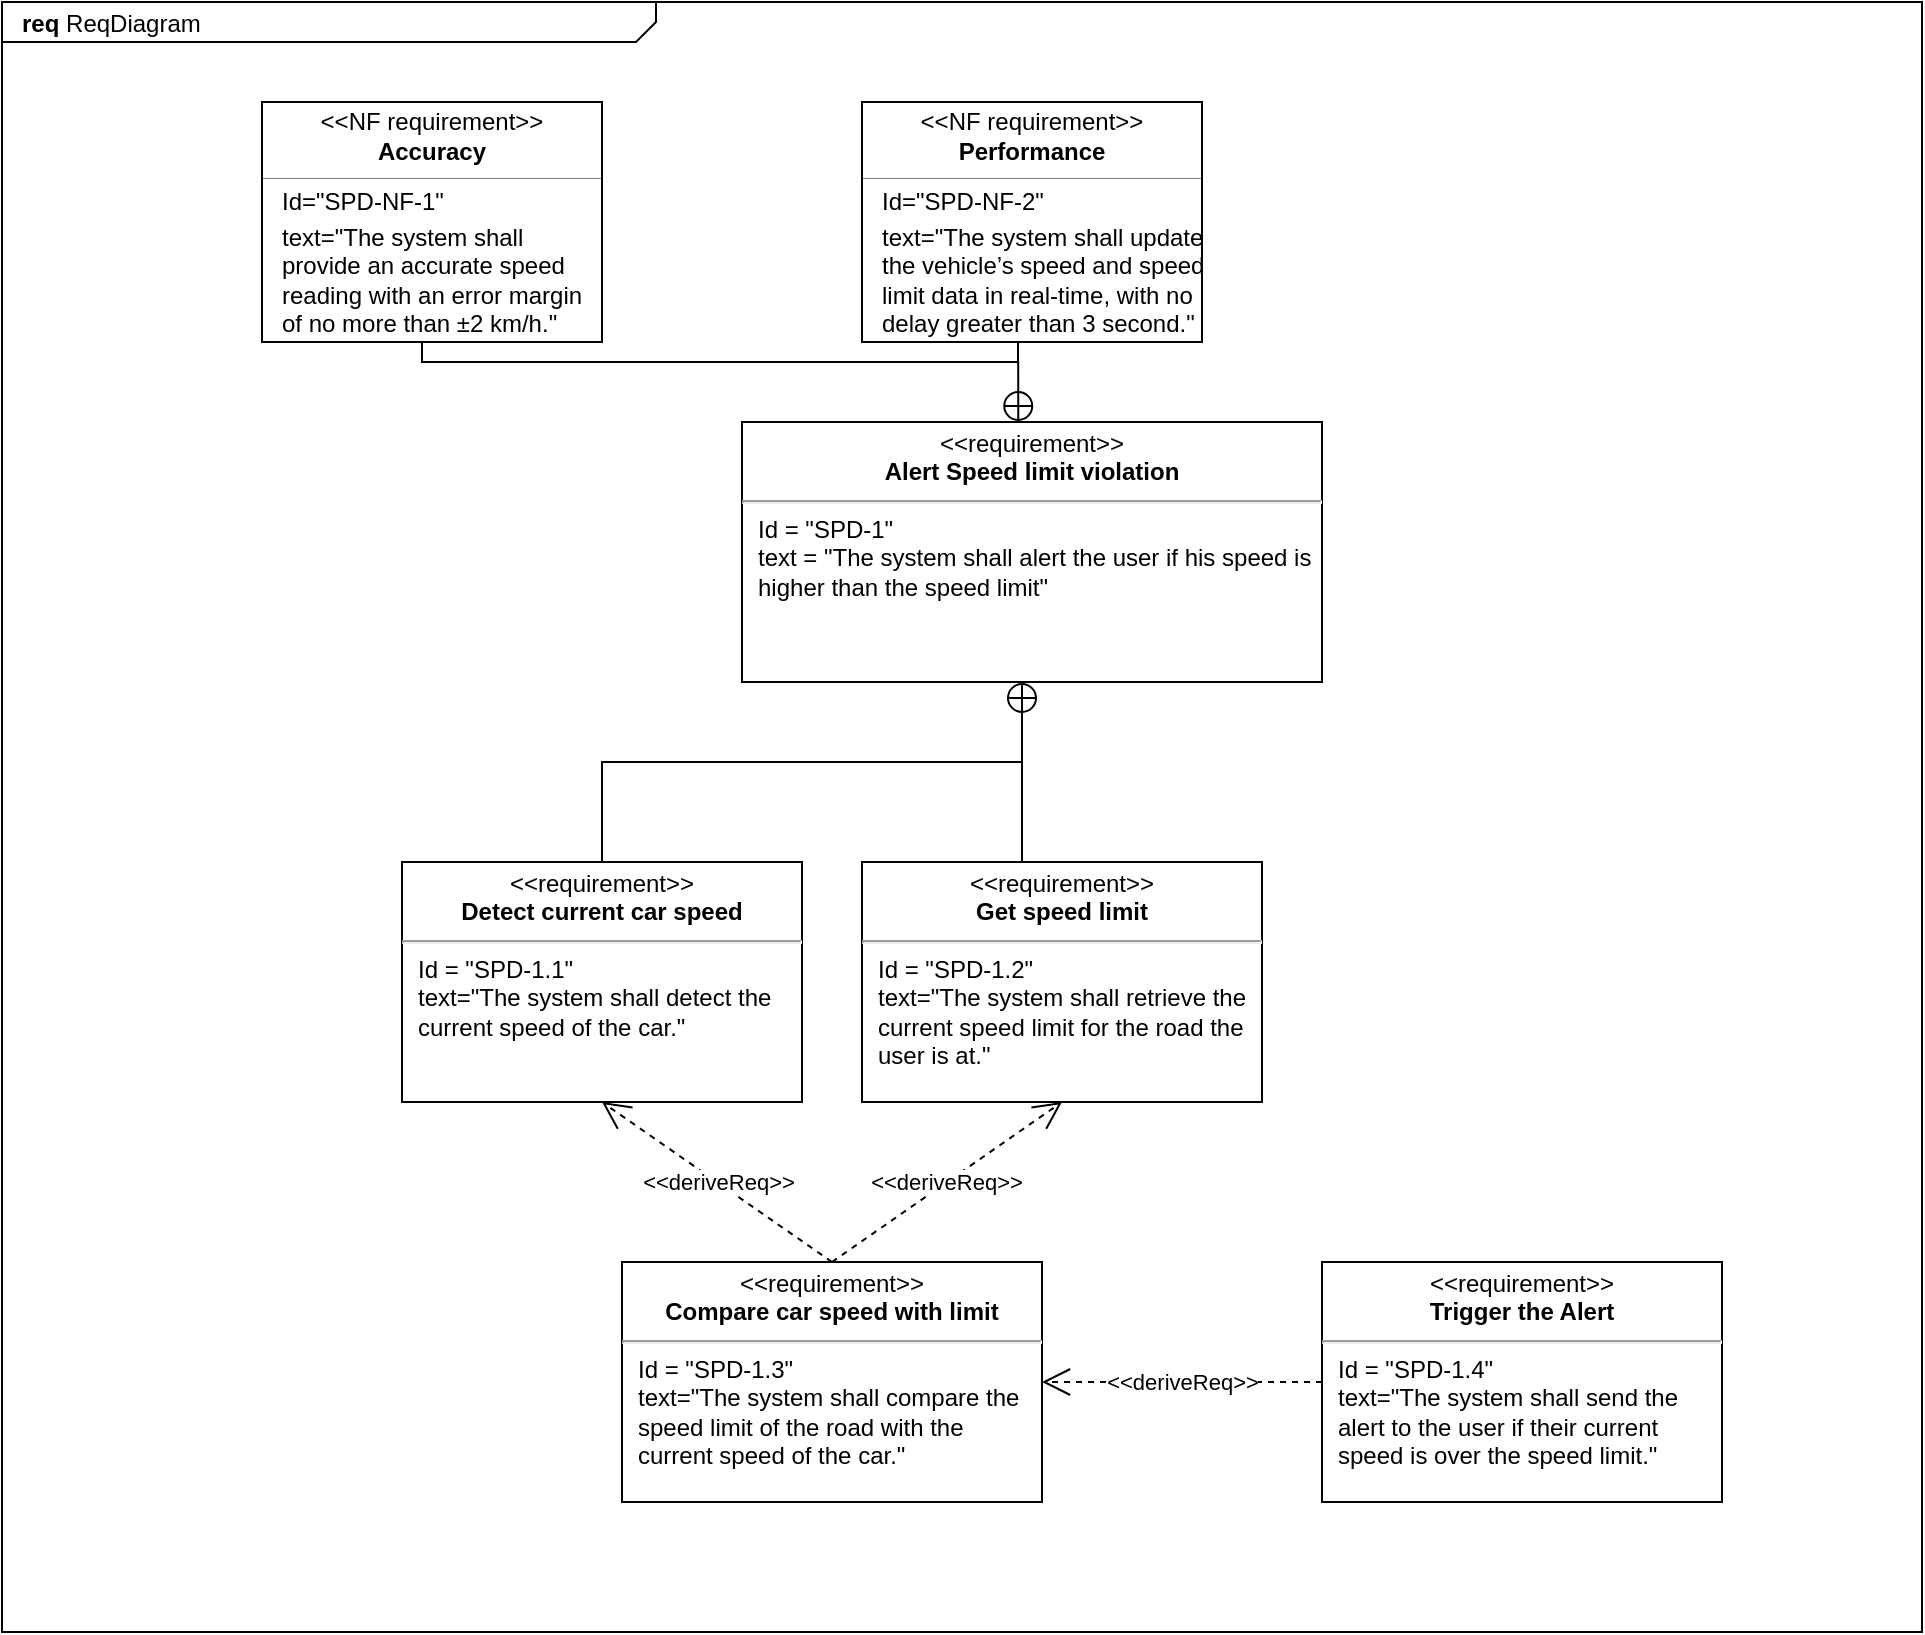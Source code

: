 <mxfile version="26.2.14">
  <diagram name="Page-1" id="929967ad-93f9-6ef4-fab6-5d389245f69c">
    <mxGraphModel dx="1629" dy="900" grid="1" gridSize="10" guides="1" tooltips="1" connect="1" arrows="1" fold="1" page="1" pageScale="1.5" pageWidth="1169" pageHeight="826" background="none" math="0" shadow="0">
      <root>
        <mxCell id="0" style=";html=1;" />
        <mxCell id="1" style=";html=1;" parent="0" />
        <mxCell id="1672d66443f91eb5-1" value="&lt;p style=&quot;margin: 0px ; margin-top: 4px ; margin-left: 10px ; text-align: left&quot;&gt;&lt;b&gt;req&lt;/b&gt;&amp;nbsp;ReqDiagram&lt;/p&gt;" style="html=1;strokeWidth=1;shape=mxgraph.sysml.package;html=1;overflow=fill;whiteSpace=wrap;fillColor=none;gradientColor=none;fontSize=12;align=center;labelX=327.64;" parent="1" vertex="1">
          <mxGeometry x="290" y="130" width="960" height="815" as="geometry" />
        </mxCell>
        <mxCell id="AqPOnKideAfWSkeXZtjB-1" value="&lt;p style=&quot;margin: 0px ; margin-top: 4px ; text-align: center&quot;&gt;&amp;lt;&amp;lt;requirement&amp;gt;&amp;gt;&lt;br&gt;&lt;b&gt;Alert Speed limit violation&lt;/b&gt;&lt;/p&gt;&lt;hr&gt;&lt;p style=&quot;margin: 0px ; margin-left: 8px ; text-align: left&quot;&gt;Id = &quot;SPD-1&quot;&lt;/p&gt;&lt;p style=&quot;margin: 0px ; margin-left: 8px ; text-align: left&quot;&gt;text = &quot;The system shall alert the user if his speed is higher than the speed limit&quot;&lt;/p&gt;" style="shape=rect;html=1;overflow=fill;whiteSpace=wrap;" parent="1" vertex="1">
          <mxGeometry x="660" y="340" width="290" height="130" as="geometry" />
        </mxCell>
        <mxCell id="AqPOnKideAfWSkeXZtjB-2" style="edgeStyle=orthogonalEdgeStyle;rounded=0;html=1;endArrow=circlePlus;endFill=0;jettySize=auto;orthogonalLoop=1;exitX=0.5;exitY=0;exitDx=0;exitDy=0;" parent="1" edge="1">
          <mxGeometry relative="1" as="geometry">
            <Array as="points">
              <mxPoint x="800" y="565" />
            </Array>
            <mxPoint x="807" y="565" as="sourcePoint" />
            <mxPoint x="800" y="470" as="targetPoint" />
          </mxGeometry>
        </mxCell>
        <mxCell id="AqPOnKideAfWSkeXZtjB-4" value="&lt;p style=&quot;margin: 0px ; margin-top: 4px ; text-align: center&quot;&gt;&amp;lt;&amp;lt;requirement&amp;gt;&amp;gt;&lt;br&gt;&lt;b&gt;Detect current car speed&lt;/b&gt;&lt;/p&gt;&lt;hr&gt;&lt;p style=&quot;margin: 0px ; margin-left: 8px ; text-align: left&quot;&gt;Id = &quot;SPD-1.1&quot;&lt;/p&gt;&lt;p style=&quot;margin: 0px ; margin-left: 8px ; text-align: left&quot;&gt;text=&quot;The system shall detect the current speed of the car.&quot;&lt;/p&gt;" style="shape=rect;html=1;overflow=fill;whiteSpace=wrap;" parent="1" vertex="1">
          <mxGeometry x="490" y="560" width="200" height="120" as="geometry" />
        </mxCell>
        <mxCell id="AqPOnKideAfWSkeXZtjB-5" value="&lt;p style=&quot;margin: 0px ; margin-top: 4px ; text-align: center&quot;&gt;&amp;lt;&amp;lt;requirement&amp;gt;&amp;gt;&lt;br&gt;&lt;b&gt;Get speed limit&lt;/b&gt;&lt;/p&gt;&lt;hr&gt;&lt;p style=&quot;margin: 0px ; margin-left: 8px ; text-align: left&quot;&gt;Id = &quot;SPD-1.2&quot;&lt;/p&gt;&lt;p style=&quot;margin: 0px ; margin-left: 8px ; text-align: left&quot;&gt;text=&quot;The system shall retrieve the current speed limit for the road the user is at.&quot;&lt;/p&gt;" style="shape=rect;html=1;overflow=fill;whiteSpace=wrap;" parent="1" vertex="1">
          <mxGeometry x="720" y="560" width="200" height="120" as="geometry" />
        </mxCell>
        <mxCell id="AqPOnKideAfWSkeXZtjB-6" value="&lt;p style=&quot;margin: 0px ; margin-top: 4px ; text-align: center&quot;&gt;&amp;lt;&amp;lt;requirement&amp;gt;&amp;gt;&lt;br&gt;&lt;b&gt;Compare car speed with limit&lt;/b&gt;&lt;/p&gt;&lt;hr&gt;&lt;p style=&quot;margin: 0px ; margin-left: 8px ; text-align: left&quot;&gt;Id = &quot;SPD-1.3&quot;&lt;/p&gt;&lt;p style=&quot;margin: 0px ; margin-left: 8px ; text-align: left&quot;&gt;text=&quot;The system shall compare the speed limit of the road with the current speed of the car.&quot;&lt;/p&gt;" style="shape=rect;html=1;overflow=fill;whiteSpace=wrap;" parent="1" vertex="1">
          <mxGeometry x="600" y="760" width="210" height="120" as="geometry" />
        </mxCell>
        <mxCell id="AqPOnKideAfWSkeXZtjB-7" value="" style="endArrow=none;html=1;rounded=0;exitX=0.5;exitY=0;exitDx=0;exitDy=0;" parent="1" source="AqPOnKideAfWSkeXZtjB-4" edge="1">
          <mxGeometry width="50" height="50" relative="1" as="geometry">
            <mxPoint x="580" y="560" as="sourcePoint" />
            <mxPoint x="800" y="510" as="targetPoint" />
            <Array as="points">
              <mxPoint x="590" y="510" />
            </Array>
          </mxGeometry>
        </mxCell>
        <mxCell id="AqPOnKideAfWSkeXZtjB-13" value="&amp;lt;&amp;lt;deriveReq&amp;gt;&amp;gt;" style="endArrow=open;html=1;edgeStyle=none;endSize=12;dashed=1;rounded=0;entryX=0.5;entryY=1;entryDx=0;entryDy=0;exitX=0.5;exitY=0;exitDx=0;exitDy=0;" parent="1" source="AqPOnKideAfWSkeXZtjB-6" target="AqPOnKideAfWSkeXZtjB-4" edge="1">
          <mxGeometry relative="1" as="geometry">
            <mxPoint x="620" y="510" as="targetPoint" />
            <mxPoint x="620" y="590" as="sourcePoint" />
          </mxGeometry>
        </mxCell>
        <mxCell id="AqPOnKideAfWSkeXZtjB-14" value="&amp;lt;&amp;lt;deriveReq&amp;gt;&amp;gt;" style="endArrow=open;html=1;edgeStyle=none;endSize=12;dashed=1;rounded=0;entryX=0.5;entryY=1;entryDx=0;entryDy=0;exitX=0.5;exitY=0;exitDx=0;exitDy=0;" parent="1" source="AqPOnKideAfWSkeXZtjB-6" target="AqPOnKideAfWSkeXZtjB-5" edge="1">
          <mxGeometry relative="1" as="geometry">
            <mxPoint x="630" y="520" as="targetPoint" />
            <mxPoint x="630" y="600" as="sourcePoint" />
          </mxGeometry>
        </mxCell>
        <mxCell id="AqPOnKideAfWSkeXZtjB-15" value="&lt;p style=&quot;margin: 0px ; margin-top: 4px ; text-align: center&quot;&gt;&amp;lt;&amp;lt;requirement&amp;gt;&amp;gt;&lt;br&gt;&lt;b&gt;Trigger the Alert&lt;/b&gt;&lt;/p&gt;&lt;hr&gt;&lt;p style=&quot;margin: 0px ; margin-left: 8px ; text-align: left&quot;&gt;Id = &quot;SPD-1.4&quot;&lt;/p&gt;&lt;p style=&quot;margin: 0px ; margin-left: 8px ; text-align: left&quot;&gt;text=&quot;The system shall send the alert to the user if their current speed is over the speed limit.&quot;&lt;/p&gt;" style="shape=rect;html=1;overflow=fill;whiteSpace=wrap;" parent="1" vertex="1">
          <mxGeometry x="950" y="760" width="200" height="120" as="geometry" />
        </mxCell>
        <mxCell id="AqPOnKideAfWSkeXZtjB-16" value="&amp;lt;&amp;lt;deriveReq&amp;gt;&amp;gt;" style="endArrow=open;html=1;edgeStyle=none;endSize=12;dashed=1;rounded=0;entryX=1;entryY=0.5;entryDx=0;entryDy=0;exitX=0;exitY=0.5;exitDx=0;exitDy=0;" parent="1" source="AqPOnKideAfWSkeXZtjB-15" target="AqPOnKideAfWSkeXZtjB-6" edge="1">
          <mxGeometry relative="1" as="geometry">
            <mxPoint x="830" y="690" as="targetPoint" />
            <mxPoint x="715" y="770" as="sourcePoint" />
          </mxGeometry>
        </mxCell>
        <mxCell id="AqPOnKideAfWSkeXZtjB-17" value="" style="fontStyle=1;align=center;verticalAlign=middle;childLayout=stackLayout;horizontal=1;horizontalStack=0;resizeParent=1;resizeParentMax=0;resizeLast=0;marginBottom=0;" parent="1" vertex="1">
          <mxGeometry x="720" y="180" width="170" height="120" as="geometry" />
        </mxCell>
        <mxCell id="AqPOnKideAfWSkeXZtjB-18" value="&amp;lt;&amp;lt;NF requirement&amp;gt;&amp;gt;" style="html=1;align=center;spacing=0;verticalAlign=middle;strokeColor=none;fillColor=none;whiteSpace=wrap;spacingTop=3;" parent="AqPOnKideAfWSkeXZtjB-17" vertex="1">
          <mxGeometry width="170" height="16" as="geometry" />
        </mxCell>
        <mxCell id="AqPOnKideAfWSkeXZtjB-19" value="Performance" style="html=1;align=center;spacing=0;verticalAlign=middle;strokeColor=none;fillColor=none;whiteSpace=wrap;fontStyle=1" parent="AqPOnKideAfWSkeXZtjB-17" vertex="1">
          <mxGeometry y="16" width="170" height="18" as="geometry" />
        </mxCell>
        <mxCell id="AqPOnKideAfWSkeXZtjB-20" value="" style="line;strokeWidth=0.25;fillColor=none;align=left;verticalAlign=middle;spacingTop=-1;spacingLeft=3;spacingRight=3;rotatable=0;labelPosition=right;points=[];portConstraint=eastwest;" parent="AqPOnKideAfWSkeXZtjB-17" vertex="1">
          <mxGeometry y="34" width="170" height="8" as="geometry" />
        </mxCell>
        <mxCell id="AqPOnKideAfWSkeXZtjB-21" value="Id=&quot;SPD-NF-2&quot;" style="html=1;align=left;spacing=0;verticalAlign=middle;strokeColor=none;fillColor=none;whiteSpace=wrap;spacingLeft=10;" parent="AqPOnKideAfWSkeXZtjB-17" vertex="1">
          <mxGeometry y="42" width="170" height="16" as="geometry" />
        </mxCell>
        <mxCell id="AqPOnKideAfWSkeXZtjB-22" value="text=&quot;The system shall update the vehicle’s speed and speed limit data in real-time, with no delay greater than 3 second.&quot;" style="html=1;align=left;spacing=0;verticalAlign=middle;strokeColor=none;fillColor=none;whiteSpace=wrap;spacingLeft=10;" parent="AqPOnKideAfWSkeXZtjB-17" vertex="1">
          <mxGeometry y="58" width="170" height="62" as="geometry" />
        </mxCell>
        <mxCell id="AqPOnKideAfWSkeXZtjB-23" value="" style="fontStyle=1;align=center;verticalAlign=middle;childLayout=stackLayout;horizontal=1;horizontalStack=0;resizeParent=1;resizeParentMax=0;resizeLast=0;marginBottom=0;" parent="1" vertex="1">
          <mxGeometry x="420" y="180" width="170" height="120" as="geometry" />
        </mxCell>
        <mxCell id="AqPOnKideAfWSkeXZtjB-24" value="&amp;lt;&amp;lt;NF requirement&amp;gt;&amp;gt;" style="html=1;align=center;spacing=0;verticalAlign=middle;strokeColor=none;fillColor=none;whiteSpace=wrap;spacingTop=3;" parent="AqPOnKideAfWSkeXZtjB-23" vertex="1">
          <mxGeometry width="170" height="16" as="geometry" />
        </mxCell>
        <mxCell id="AqPOnKideAfWSkeXZtjB-25" value="Accuracy" style="html=1;align=center;spacing=0;verticalAlign=middle;strokeColor=none;fillColor=none;whiteSpace=wrap;fontStyle=1" parent="AqPOnKideAfWSkeXZtjB-23" vertex="1">
          <mxGeometry y="16" width="170" height="18" as="geometry" />
        </mxCell>
        <mxCell id="AqPOnKideAfWSkeXZtjB-26" value="" style="line;strokeWidth=0.25;fillColor=none;align=left;verticalAlign=middle;spacingTop=-1;spacingLeft=3;spacingRight=3;rotatable=0;labelPosition=right;points=[];portConstraint=eastwest;" parent="AqPOnKideAfWSkeXZtjB-23" vertex="1">
          <mxGeometry y="34" width="170" height="8" as="geometry" />
        </mxCell>
        <mxCell id="AqPOnKideAfWSkeXZtjB-27" value="Id=&quot;SPD-NF-1&quot;" style="html=1;align=left;spacing=0;verticalAlign=middle;strokeColor=none;fillColor=none;whiteSpace=wrap;spacingLeft=10;" parent="AqPOnKideAfWSkeXZtjB-23" vertex="1">
          <mxGeometry y="42" width="170" height="16" as="geometry" />
        </mxCell>
        <mxCell id="AqPOnKideAfWSkeXZtjB-28" value="text=&quot;The system shall provide an accurate speed reading with an error margin of no more than ±2 km/h.&quot;" style="html=1;align=left;spacing=0;verticalAlign=middle;strokeColor=none;fillColor=none;whiteSpace=wrap;spacingLeft=10;" parent="AqPOnKideAfWSkeXZtjB-23" vertex="1">
          <mxGeometry y="58" width="170" height="62" as="geometry" />
        </mxCell>
        <mxCell id="sS0B-Nxh6AG1UYCJhc29-1" style="edgeStyle=orthogonalEdgeStyle;rounded=0;orthogonalLoop=1;jettySize=auto;html=1;entryX=0.5;entryY=0;entryDx=0;entryDy=0;endArrow=circlePlus;endFill=0;" edge="1" parent="1">
          <mxGeometry relative="1" as="geometry">
            <mxPoint x="500" y="300" as="sourcePoint" />
            <Array as="points">
              <mxPoint x="500" y="300" />
              <mxPoint x="500" y="310" />
              <mxPoint x="798" y="310" />
            </Array>
            <mxPoint x="798.13" y="340" as="targetPoint" />
          </mxGeometry>
        </mxCell>
        <mxCell id="sS0B-Nxh6AG1UYCJhc29-2" value="" style="endArrow=none;html=1;rounded=0;entryX=0.516;entryY=1;entryDx=0;entryDy=0;entryPerimeter=0;" edge="1" parent="1">
          <mxGeometry width="50" height="50" relative="1" as="geometry">
            <mxPoint x="798" y="310" as="sourcePoint" />
            <mxPoint x="798" y="300" as="targetPoint" />
          </mxGeometry>
        </mxCell>
      </root>
    </mxGraphModel>
  </diagram>
</mxfile>
